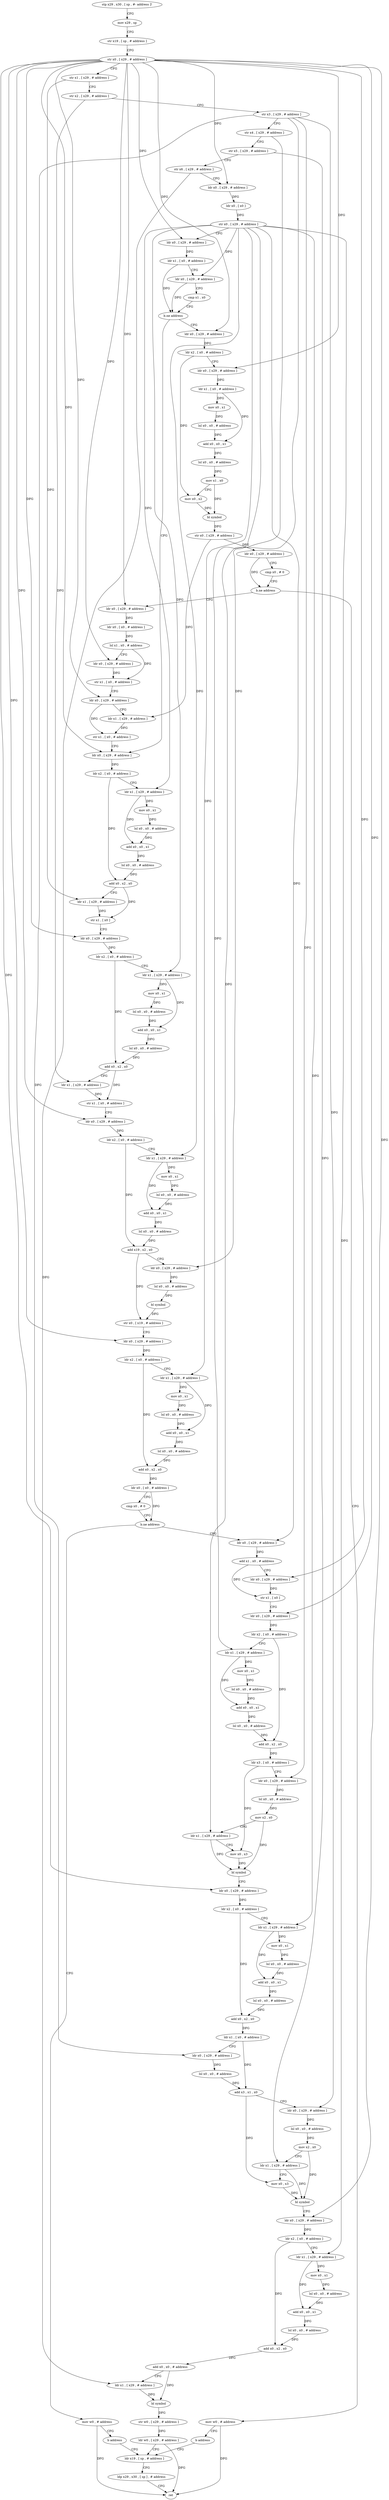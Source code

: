 digraph "func" {
"4305932" [label = "stp x29 , x30 , [ sp , #- address ]!" ]
"4305936" [label = "mov x29 , sp" ]
"4305940" [label = "str x19 , [ sp , # address ]" ]
"4305944" [label = "str x0 , [ x29 , # address ]" ]
"4305948" [label = "str x1 , [ x29 , # address ]" ]
"4305952" [label = "str x2 , [ x29 , # address ]" ]
"4305956" [label = "str x3 , [ x29 , # address ]" ]
"4305960" [label = "str x4 , [ x29 , # address ]" ]
"4305964" [label = "str x5 , [ x29 , # address ]" ]
"4305968" [label = "str x6 , [ x29 , # address ]" ]
"4305972" [label = "ldr x0 , [ x29 , # address ]" ]
"4305976" [label = "ldr x0 , [ x0 ]" ]
"4305980" [label = "str x0 , [ x29 , # address ]" ]
"4305984" [label = "ldr x0 , [ x29 , # address ]" ]
"4305988" [label = "ldr x1 , [ x0 , # address ]" ]
"4305992" [label = "ldr x0 , [ x29 , # address ]" ]
"4305996" [label = "cmp x1 , x0" ]
"4306000" [label = "b.ne address" ]
"4306104" [label = "ldr x0 , [ x29 , # address ]" ]
"4306004" [label = "ldr x0 , [ x29 , # address ]" ]
"4306108" [label = "ldr x2 , [ x0 , # address ]" ]
"4306112" [label = "ldr x1 , [ x29 , # address ]" ]
"4306116" [label = "mov x0 , x1" ]
"4306120" [label = "lsl x0 , x0 , # address" ]
"4306124" [label = "add x0 , x0 , x1" ]
"4306128" [label = "lsl x0 , x0 , # address" ]
"4306132" [label = "add x0 , x2 , x0" ]
"4306136" [label = "ldr x1 , [ x29 , # address ]" ]
"4306140" [label = "str x1 , [ x0 ]" ]
"4306144" [label = "ldr x0 , [ x29 , # address ]" ]
"4306148" [label = "ldr x2 , [ x0 , # address ]" ]
"4306152" [label = "ldr x1 , [ x29 , # address ]" ]
"4306156" [label = "mov x0 , x1" ]
"4306160" [label = "lsl x0 , x0 , # address" ]
"4306164" [label = "add x0 , x0 , x1" ]
"4306168" [label = "lsl x0 , x0 , # address" ]
"4306172" [label = "add x0 , x2 , x0" ]
"4306176" [label = "ldr x1 , [ x29 , # address ]" ]
"4306180" [label = "str x1 , [ x0 , # address ]" ]
"4306184" [label = "ldr x0 , [ x29 , # address ]" ]
"4306188" [label = "ldr x2 , [ x0 , # address ]" ]
"4306192" [label = "ldr x1 , [ x29 , # address ]" ]
"4306196" [label = "mov x0 , x1" ]
"4306200" [label = "lsl x0 , x0 , # address" ]
"4306204" [label = "add x0 , x0 , x1" ]
"4306208" [label = "lsl x0 , x0 , # address" ]
"4306212" [label = "add x19 , x2 , x0" ]
"4306216" [label = "ldr x0 , [ x29 , # address ]" ]
"4306220" [label = "lsl x0 , x0 , # address" ]
"4306224" [label = "bl symbol" ]
"4306228" [label = "str x0 , [ x19 , # address ]" ]
"4306232" [label = "ldr x0 , [ x29 , # address ]" ]
"4306236" [label = "ldr x2 , [ x0 , # address ]" ]
"4306240" [label = "ldr x1 , [ x29 , # address ]" ]
"4306244" [label = "mov x0 , x1" ]
"4306248" [label = "lsl x0 , x0 , # address" ]
"4306252" [label = "add x0 , x0 , x1" ]
"4306256" [label = "lsl x0 , x0 , # address" ]
"4306260" [label = "add x0 , x2 , x0" ]
"4306264" [label = "ldr x0 , [ x0 , # address ]" ]
"4306268" [label = "cmp x0 , # 0" ]
"4306272" [label = "b.ne address" ]
"4306284" [label = "ldr x0 , [ x29 , # address ]" ]
"4306276" [label = "mov w0 , # address" ]
"4306008" [label = "ldr x2 , [ x0 , # address ]" ]
"4306012" [label = "ldr x0 , [ x29 , # address ]" ]
"4306016" [label = "ldr x1 , [ x0 , # address ]" ]
"4306020" [label = "mov x0 , x1" ]
"4306024" [label = "lsl x0 , x0 , # address" ]
"4306028" [label = "add x0 , x0 , x1" ]
"4306032" [label = "lsl x0 , x0 , # address" ]
"4306036" [label = "mov x1 , x0" ]
"4306040" [label = "mov x0 , x2" ]
"4306044" [label = "bl symbol" ]
"4306048" [label = "str x0 , [ x29 , # address ]" ]
"4306052" [label = "ldr x0 , [ x29 , # address ]" ]
"4306056" [label = "cmp x0 , # 0" ]
"4306060" [label = "b.ne address" ]
"4306072" [label = "ldr x0 , [ x29 , # address ]" ]
"4306064" [label = "mov w0 , # address" ]
"4306288" [label = "add x1 , x0 , # address" ]
"4306292" [label = "ldr x0 , [ x29 , # address ]" ]
"4306296" [label = "str x1 , [ x0 ]" ]
"4306300" [label = "ldr x0 , [ x29 , # address ]" ]
"4306304" [label = "ldr x2 , [ x0 , # address ]" ]
"4306308" [label = "ldr x1 , [ x29 , # address ]" ]
"4306312" [label = "mov x0 , x1" ]
"4306316" [label = "lsl x0 , x0 , # address" ]
"4306320" [label = "add x0 , x0 , x1" ]
"4306324" [label = "lsl x0 , x0 , # address" ]
"4306328" [label = "add x0 , x2 , x0" ]
"4306332" [label = "ldr x3 , [ x0 , # address ]" ]
"4306336" [label = "ldr x0 , [ x29 , # address ]" ]
"4306340" [label = "lsl x0 , x0 , # address" ]
"4306344" [label = "mov x2 , x0" ]
"4306348" [label = "ldr x1 , [ x29 , # address ]" ]
"4306352" [label = "mov x0 , x3" ]
"4306356" [label = "bl symbol" ]
"4306360" [label = "ldr x0 , [ x29 , # address ]" ]
"4306364" [label = "ldr x2 , [ x0 , # address ]" ]
"4306368" [label = "ldr x1 , [ x29 , # address ]" ]
"4306372" [label = "mov x0 , x1" ]
"4306376" [label = "lsl x0 , x0 , # address" ]
"4306380" [label = "add x0 , x0 , x1" ]
"4306384" [label = "lsl x0 , x0 , # address" ]
"4306388" [label = "add x0 , x2 , x0" ]
"4306392" [label = "ldr x1 , [ x0 , # address ]" ]
"4306396" [label = "ldr x0 , [ x29 , # address ]" ]
"4306400" [label = "lsl x0 , x0 , # address" ]
"4306404" [label = "add x3 , x1 , x0" ]
"4306408" [label = "ldr x0 , [ x29 , # address ]" ]
"4306412" [label = "lsl x0 , x0 , # address" ]
"4306416" [label = "mov x2 , x0" ]
"4306420" [label = "ldr x1 , [ x29 , # address ]" ]
"4306424" [label = "mov x0 , x3" ]
"4306428" [label = "bl symbol" ]
"4306432" [label = "ldr x0 , [ x29 , # address ]" ]
"4306436" [label = "ldr x2 , [ x0 , # address ]" ]
"4306440" [label = "ldr x1 , [ x29 , # address ]" ]
"4306444" [label = "mov x0 , x1" ]
"4306448" [label = "lsl x0 , x0 , # address" ]
"4306452" [label = "add x0 , x0 , x1" ]
"4306456" [label = "lsl x0 , x0 , # address" ]
"4306460" [label = "add x0 , x2 , x0" ]
"4306464" [label = "add x0 , x0 , # address" ]
"4306468" [label = "ldr x1 , [ x29 , # address ]" ]
"4306472" [label = "bl symbol" ]
"4306476" [label = "str w0 , [ x29 , # address ]" ]
"4306480" [label = "ldr w0 , [ x29 , # address ]" ]
"4306484" [label = "ldr x19 , [ sp , # address ]" ]
"4306280" [label = "b address" ]
"4306076" [label = "ldr x0 , [ x0 , # address ]" ]
"4306080" [label = "lsl x1 , x0 , # address" ]
"4306084" [label = "ldr x0 , [ x29 , # address ]" ]
"4306088" [label = "str x1 , [ x0 , # address ]" ]
"4306092" [label = "ldr x0 , [ x29 , # address ]" ]
"4306096" [label = "ldr x1 , [ x29 , # address ]" ]
"4306100" [label = "str x1 , [ x0 , # address ]" ]
"4306068" [label = "b address" ]
"4306488" [label = "ldp x29 , x30 , [ sp ] , # address" ]
"4306492" [label = "ret" ]
"4305932" -> "4305936" [ label = "CFG" ]
"4305936" -> "4305940" [ label = "CFG" ]
"4305940" -> "4305944" [ label = "CFG" ]
"4305944" -> "4305948" [ label = "CFG" ]
"4305944" -> "4305972" [ label = "DFG" ]
"4305944" -> "4305984" [ label = "DFG" ]
"4305944" -> "4306104" [ label = "DFG" ]
"4305944" -> "4306144" [ label = "DFG" ]
"4305944" -> "4306184" [ label = "DFG" ]
"4305944" -> "4306232" [ label = "DFG" ]
"4305944" -> "4306004" [ label = "DFG" ]
"4305944" -> "4306012" [ label = "DFG" ]
"4305944" -> "4306292" [ label = "DFG" ]
"4305944" -> "4306300" [ label = "DFG" ]
"4305944" -> "4306360" [ label = "DFG" ]
"4305944" -> "4306432" [ label = "DFG" ]
"4305944" -> "4306072" [ label = "DFG" ]
"4305944" -> "4306084" [ label = "DFG" ]
"4305944" -> "4306092" [ label = "DFG" ]
"4305948" -> "4305952" [ label = "CFG" ]
"4305948" -> "4306136" [ label = "DFG" ]
"4305952" -> "4305956" [ label = "CFG" ]
"4305952" -> "4306176" [ label = "DFG" ]
"4305956" -> "4305960" [ label = "CFG" ]
"4305956" -> "4306216" [ label = "DFG" ]
"4305956" -> "4306336" [ label = "DFG" ]
"4305956" -> "4306396" [ label = "DFG" ]
"4305956" -> "4306408" [ label = "DFG" ]
"4305960" -> "4305964" [ label = "CFG" ]
"4305960" -> "4306348" [ label = "DFG" ]
"4305964" -> "4305968" [ label = "CFG" ]
"4305964" -> "4306420" [ label = "DFG" ]
"4305968" -> "4305972" [ label = "CFG" ]
"4305968" -> "4306468" [ label = "DFG" ]
"4305972" -> "4305976" [ label = "DFG" ]
"4305976" -> "4305980" [ label = "DFG" ]
"4305980" -> "4305984" [ label = "CFG" ]
"4305980" -> "4305992" [ label = "DFG" ]
"4305980" -> "4306112" [ label = "DFG" ]
"4305980" -> "4306152" [ label = "DFG" ]
"4305980" -> "4306192" [ label = "DFG" ]
"4305980" -> "4306240" [ label = "DFG" ]
"4305980" -> "4306284" [ label = "DFG" ]
"4305980" -> "4306308" [ label = "DFG" ]
"4305980" -> "4306368" [ label = "DFG" ]
"4305980" -> "4306440" [ label = "DFG" ]
"4305984" -> "4305988" [ label = "DFG" ]
"4305988" -> "4305992" [ label = "CFG" ]
"4305988" -> "4306000" [ label = "DFG" ]
"4305992" -> "4305996" [ label = "CFG" ]
"4305992" -> "4306000" [ label = "DFG" ]
"4305996" -> "4306000" [ label = "CFG" ]
"4306000" -> "4306104" [ label = "CFG" ]
"4306000" -> "4306004" [ label = "CFG" ]
"4306104" -> "4306108" [ label = "DFG" ]
"4306004" -> "4306008" [ label = "DFG" ]
"4306108" -> "4306112" [ label = "CFG" ]
"4306108" -> "4306132" [ label = "DFG" ]
"4306112" -> "4306116" [ label = "DFG" ]
"4306112" -> "4306124" [ label = "DFG" ]
"4306116" -> "4306120" [ label = "DFG" ]
"4306120" -> "4306124" [ label = "DFG" ]
"4306124" -> "4306128" [ label = "DFG" ]
"4306128" -> "4306132" [ label = "DFG" ]
"4306132" -> "4306136" [ label = "CFG" ]
"4306132" -> "4306140" [ label = "DFG" ]
"4306136" -> "4306140" [ label = "DFG" ]
"4306140" -> "4306144" [ label = "CFG" ]
"4306144" -> "4306148" [ label = "DFG" ]
"4306148" -> "4306152" [ label = "CFG" ]
"4306148" -> "4306172" [ label = "DFG" ]
"4306152" -> "4306156" [ label = "DFG" ]
"4306152" -> "4306164" [ label = "DFG" ]
"4306156" -> "4306160" [ label = "DFG" ]
"4306160" -> "4306164" [ label = "DFG" ]
"4306164" -> "4306168" [ label = "DFG" ]
"4306168" -> "4306172" [ label = "DFG" ]
"4306172" -> "4306176" [ label = "CFG" ]
"4306172" -> "4306180" [ label = "DFG" ]
"4306176" -> "4306180" [ label = "DFG" ]
"4306180" -> "4306184" [ label = "CFG" ]
"4306184" -> "4306188" [ label = "DFG" ]
"4306188" -> "4306192" [ label = "CFG" ]
"4306188" -> "4306212" [ label = "DFG" ]
"4306192" -> "4306196" [ label = "DFG" ]
"4306192" -> "4306204" [ label = "DFG" ]
"4306196" -> "4306200" [ label = "DFG" ]
"4306200" -> "4306204" [ label = "DFG" ]
"4306204" -> "4306208" [ label = "DFG" ]
"4306208" -> "4306212" [ label = "DFG" ]
"4306212" -> "4306216" [ label = "CFG" ]
"4306212" -> "4306228" [ label = "DFG" ]
"4306216" -> "4306220" [ label = "DFG" ]
"4306220" -> "4306224" [ label = "DFG" ]
"4306224" -> "4306228" [ label = "DFG" ]
"4306228" -> "4306232" [ label = "CFG" ]
"4306232" -> "4306236" [ label = "DFG" ]
"4306236" -> "4306240" [ label = "CFG" ]
"4306236" -> "4306260" [ label = "DFG" ]
"4306240" -> "4306244" [ label = "DFG" ]
"4306240" -> "4306252" [ label = "DFG" ]
"4306244" -> "4306248" [ label = "DFG" ]
"4306248" -> "4306252" [ label = "DFG" ]
"4306252" -> "4306256" [ label = "DFG" ]
"4306256" -> "4306260" [ label = "DFG" ]
"4306260" -> "4306264" [ label = "DFG" ]
"4306264" -> "4306268" [ label = "CFG" ]
"4306264" -> "4306272" [ label = "DFG" ]
"4306268" -> "4306272" [ label = "CFG" ]
"4306272" -> "4306284" [ label = "CFG" ]
"4306272" -> "4306276" [ label = "CFG" ]
"4306284" -> "4306288" [ label = "DFG" ]
"4306276" -> "4306280" [ label = "CFG" ]
"4306276" -> "4306492" [ label = "DFG" ]
"4306008" -> "4306012" [ label = "CFG" ]
"4306008" -> "4306040" [ label = "DFG" ]
"4306012" -> "4306016" [ label = "DFG" ]
"4306016" -> "4306020" [ label = "DFG" ]
"4306016" -> "4306028" [ label = "DFG" ]
"4306020" -> "4306024" [ label = "DFG" ]
"4306024" -> "4306028" [ label = "DFG" ]
"4306028" -> "4306032" [ label = "DFG" ]
"4306032" -> "4306036" [ label = "DFG" ]
"4306036" -> "4306040" [ label = "CFG" ]
"4306036" -> "4306044" [ label = "DFG" ]
"4306040" -> "4306044" [ label = "DFG" ]
"4306044" -> "4306048" [ label = "DFG" ]
"4306048" -> "4306052" [ label = "DFG" ]
"4306048" -> "4306096" [ label = "DFG" ]
"4306052" -> "4306056" [ label = "CFG" ]
"4306052" -> "4306060" [ label = "DFG" ]
"4306056" -> "4306060" [ label = "CFG" ]
"4306060" -> "4306072" [ label = "CFG" ]
"4306060" -> "4306064" [ label = "CFG" ]
"4306072" -> "4306076" [ label = "DFG" ]
"4306064" -> "4306068" [ label = "CFG" ]
"4306064" -> "4306492" [ label = "DFG" ]
"4306288" -> "4306292" [ label = "CFG" ]
"4306288" -> "4306296" [ label = "DFG" ]
"4306292" -> "4306296" [ label = "DFG" ]
"4306296" -> "4306300" [ label = "CFG" ]
"4306300" -> "4306304" [ label = "DFG" ]
"4306304" -> "4306308" [ label = "CFG" ]
"4306304" -> "4306328" [ label = "DFG" ]
"4306308" -> "4306312" [ label = "DFG" ]
"4306308" -> "4306320" [ label = "DFG" ]
"4306312" -> "4306316" [ label = "DFG" ]
"4306316" -> "4306320" [ label = "DFG" ]
"4306320" -> "4306324" [ label = "DFG" ]
"4306324" -> "4306328" [ label = "DFG" ]
"4306328" -> "4306332" [ label = "DFG" ]
"4306332" -> "4306336" [ label = "CFG" ]
"4306332" -> "4306352" [ label = "DFG" ]
"4306336" -> "4306340" [ label = "DFG" ]
"4306340" -> "4306344" [ label = "DFG" ]
"4306344" -> "4306348" [ label = "CFG" ]
"4306344" -> "4306356" [ label = "DFG" ]
"4306348" -> "4306352" [ label = "CFG" ]
"4306348" -> "4306356" [ label = "DFG" ]
"4306352" -> "4306356" [ label = "DFG" ]
"4306356" -> "4306360" [ label = "CFG" ]
"4306360" -> "4306364" [ label = "DFG" ]
"4306364" -> "4306368" [ label = "CFG" ]
"4306364" -> "4306388" [ label = "DFG" ]
"4306368" -> "4306372" [ label = "DFG" ]
"4306368" -> "4306380" [ label = "DFG" ]
"4306372" -> "4306376" [ label = "DFG" ]
"4306376" -> "4306380" [ label = "DFG" ]
"4306380" -> "4306384" [ label = "DFG" ]
"4306384" -> "4306388" [ label = "DFG" ]
"4306388" -> "4306392" [ label = "DFG" ]
"4306392" -> "4306396" [ label = "CFG" ]
"4306392" -> "4306404" [ label = "DFG" ]
"4306396" -> "4306400" [ label = "DFG" ]
"4306400" -> "4306404" [ label = "DFG" ]
"4306404" -> "4306408" [ label = "CFG" ]
"4306404" -> "4306424" [ label = "DFG" ]
"4306408" -> "4306412" [ label = "DFG" ]
"4306412" -> "4306416" [ label = "DFG" ]
"4306416" -> "4306420" [ label = "CFG" ]
"4306416" -> "4306428" [ label = "DFG" ]
"4306420" -> "4306424" [ label = "CFG" ]
"4306420" -> "4306428" [ label = "DFG" ]
"4306424" -> "4306428" [ label = "DFG" ]
"4306428" -> "4306432" [ label = "CFG" ]
"4306432" -> "4306436" [ label = "DFG" ]
"4306436" -> "4306440" [ label = "CFG" ]
"4306436" -> "4306460" [ label = "DFG" ]
"4306440" -> "4306444" [ label = "DFG" ]
"4306440" -> "4306452" [ label = "DFG" ]
"4306444" -> "4306448" [ label = "DFG" ]
"4306448" -> "4306452" [ label = "DFG" ]
"4306452" -> "4306456" [ label = "DFG" ]
"4306456" -> "4306460" [ label = "DFG" ]
"4306460" -> "4306464" [ label = "DFG" ]
"4306464" -> "4306468" [ label = "CFG" ]
"4306464" -> "4306472" [ label = "DFG" ]
"4306468" -> "4306472" [ label = "DFG" ]
"4306472" -> "4306476" [ label = "DFG" ]
"4306476" -> "4306480" [ label = "DFG" ]
"4306480" -> "4306484" [ label = "CFG" ]
"4306480" -> "4306492" [ label = "DFG" ]
"4306484" -> "4306488" [ label = "CFG" ]
"4306280" -> "4306484" [ label = "CFG" ]
"4306076" -> "4306080" [ label = "DFG" ]
"4306080" -> "4306084" [ label = "CFG" ]
"4306080" -> "4306088" [ label = "DFG" ]
"4306084" -> "4306088" [ label = "DFG" ]
"4306088" -> "4306092" [ label = "CFG" ]
"4306092" -> "4306096" [ label = "CFG" ]
"4306092" -> "4306100" [ label = "DFG" ]
"4306096" -> "4306100" [ label = "DFG" ]
"4306100" -> "4306104" [ label = "CFG" ]
"4306068" -> "4306484" [ label = "CFG" ]
"4306488" -> "4306492" [ label = "CFG" ]
}

